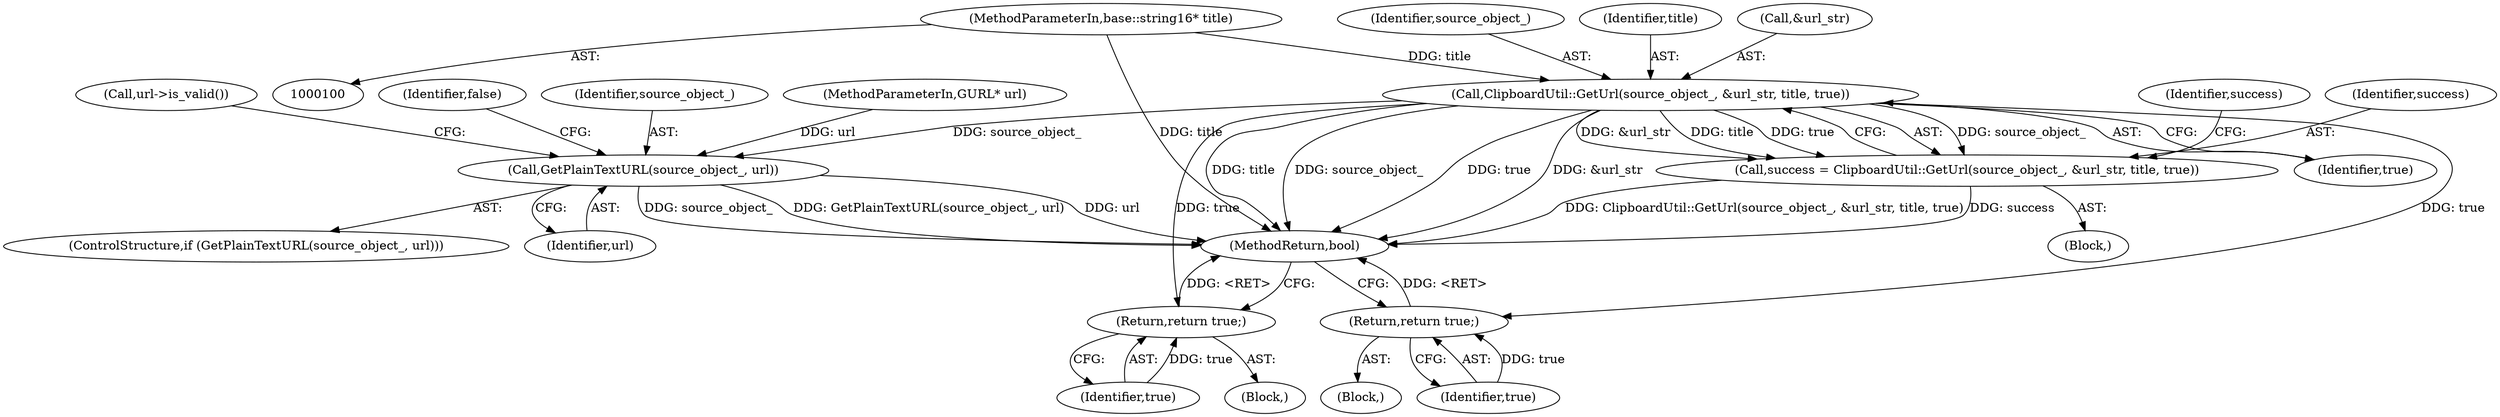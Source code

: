digraph "1_Chrome_1161a49d663dd395bd639549c2dfe7324f847938_9@pointer" {
"1000102" [label="(MethodParameterIn,base::string16* title)"];
"1000108" [label="(Call,ClipboardUtil::GetUrl(source_object_, &url_str, title, true))"];
"1000106" [label="(Call,success = ClipboardUtil::GetUrl(source_object_, &url_str, title, true))"];
"1000125" [label="(Return,return true;)"];
"1000129" [label="(Call,GetPlainTextURL(source_object_, url))"];
"1000148" [label="(Return,return true;)"];
"1000102" [label="(MethodParameterIn,base::string16* title)"];
"1000113" [label="(Identifier,true)"];
"1000151" [label="(Identifier,false)"];
"1000108" [label="(Call,ClipboardUtil::GetUrl(source_object_, &url_str, title, true))"];
"1000131" [label="(Identifier,url)"];
"1000126" [label="(Identifier,true)"];
"1000152" [label="(MethodReturn,bool)"];
"1000130" [label="(Identifier,source_object_)"];
"1000128" [label="(ControlStructure,if (GetPlainTextURL(source_object_, url)))"];
"1000132" [label="(Block,)"];
"1000101" [label="(MethodParameterIn,GURL* url)"];
"1000149" [label="(Identifier,true)"];
"1000148" [label="(Return,return true;)"];
"1000109" [label="(Identifier,source_object_)"];
"1000129" [label="(Call,GetPlainTextURL(source_object_, url))"];
"1000103" [label="(Block,)"];
"1000125" [label="(Return,return true;)"];
"1000115" [label="(Identifier,success)"];
"1000107" [label="(Identifier,success)"];
"1000120" [label="(Block,)"];
"1000134" [label="(Call,url->is_valid())"];
"1000112" [label="(Identifier,title)"];
"1000106" [label="(Call,success = ClipboardUtil::GetUrl(source_object_, &url_str, title, true))"];
"1000110" [label="(Call,&url_str)"];
"1000102" -> "1000100"  [label="AST: "];
"1000102" -> "1000152"  [label="DDG: title"];
"1000102" -> "1000108"  [label="DDG: title"];
"1000108" -> "1000106"  [label="AST: "];
"1000108" -> "1000113"  [label="CFG: "];
"1000109" -> "1000108"  [label="AST: "];
"1000110" -> "1000108"  [label="AST: "];
"1000112" -> "1000108"  [label="AST: "];
"1000113" -> "1000108"  [label="AST: "];
"1000106" -> "1000108"  [label="CFG: "];
"1000108" -> "1000152"  [label="DDG: title"];
"1000108" -> "1000152"  [label="DDG: true"];
"1000108" -> "1000152"  [label="DDG: &url_str"];
"1000108" -> "1000152"  [label="DDG: source_object_"];
"1000108" -> "1000106"  [label="DDG: source_object_"];
"1000108" -> "1000106"  [label="DDG: &url_str"];
"1000108" -> "1000106"  [label="DDG: title"];
"1000108" -> "1000106"  [label="DDG: true"];
"1000108" -> "1000125"  [label="DDG: true"];
"1000108" -> "1000129"  [label="DDG: source_object_"];
"1000108" -> "1000148"  [label="DDG: true"];
"1000106" -> "1000103"  [label="AST: "];
"1000107" -> "1000106"  [label="AST: "];
"1000115" -> "1000106"  [label="CFG: "];
"1000106" -> "1000152"  [label="DDG: ClipboardUtil::GetUrl(source_object_, &url_str, title, true)"];
"1000106" -> "1000152"  [label="DDG: success"];
"1000125" -> "1000120"  [label="AST: "];
"1000125" -> "1000126"  [label="CFG: "];
"1000126" -> "1000125"  [label="AST: "];
"1000152" -> "1000125"  [label="CFG: "];
"1000125" -> "1000152"  [label="DDG: <RET>"];
"1000126" -> "1000125"  [label="DDG: true"];
"1000129" -> "1000128"  [label="AST: "];
"1000129" -> "1000131"  [label="CFG: "];
"1000130" -> "1000129"  [label="AST: "];
"1000131" -> "1000129"  [label="AST: "];
"1000134" -> "1000129"  [label="CFG: "];
"1000151" -> "1000129"  [label="CFG: "];
"1000129" -> "1000152"  [label="DDG: source_object_"];
"1000129" -> "1000152"  [label="DDG: GetPlainTextURL(source_object_, url)"];
"1000129" -> "1000152"  [label="DDG: url"];
"1000101" -> "1000129"  [label="DDG: url"];
"1000148" -> "1000132"  [label="AST: "];
"1000148" -> "1000149"  [label="CFG: "];
"1000149" -> "1000148"  [label="AST: "];
"1000152" -> "1000148"  [label="CFG: "];
"1000148" -> "1000152"  [label="DDG: <RET>"];
"1000149" -> "1000148"  [label="DDG: true"];
}

